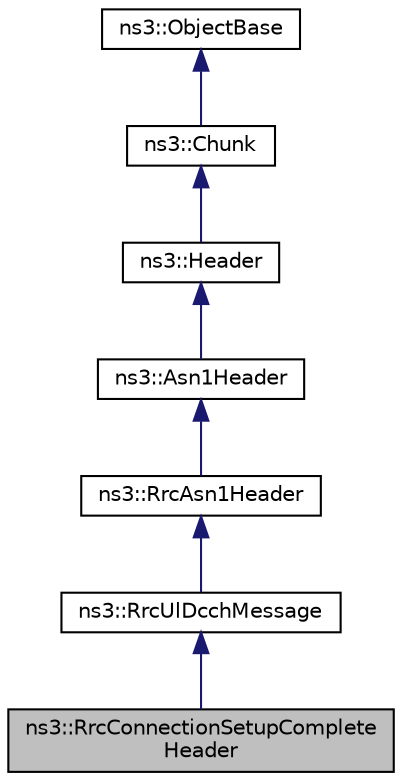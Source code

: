 digraph "ns3::RrcConnectionSetupCompleteHeader"
{
 // LATEX_PDF_SIZE
  edge [fontname="Helvetica",fontsize="10",labelfontname="Helvetica",labelfontsize="10"];
  node [fontname="Helvetica",fontsize="10",shape=record];
  Node1 [label="ns3::RrcConnectionSetupComplete\lHeader",height=0.2,width=0.4,color="black", fillcolor="grey75", style="filled", fontcolor="black",tooltip="This class manages the serialization/deserialization of RrcConnectionSetupComplete IE."];
  Node2 -> Node1 [dir="back",color="midnightblue",fontsize="10",style="solid",fontname="Helvetica"];
  Node2 [label="ns3::RrcUlDcchMessage",height=0.2,width=0.4,color="black", fillcolor="white", style="filled",URL="$classns3_1_1_rrc_ul_dcch_message.html",tooltip="This class only serves to discriminate which message type has been received in uplink (ue to eNb) for..."];
  Node3 -> Node2 [dir="back",color="midnightblue",fontsize="10",style="solid",fontname="Helvetica"];
  Node3 [label="ns3::RrcAsn1Header",height=0.2,width=0.4,color="black", fillcolor="white", style="filled",URL="$classns3_1_1_rrc_asn1_header.html",tooltip="This class extends Asn1Header functions, adding serialization/deserialization of some Information ele..."];
  Node4 -> Node3 [dir="back",color="midnightblue",fontsize="10",style="solid",fontname="Helvetica"];
  Node4 [label="ns3::Asn1Header",height=0.2,width=0.4,color="black", fillcolor="white", style="filled",URL="$classns3_1_1_asn1_header.html",tooltip="This class has the purpose to encode Information Elements according to ASN.1 syntax,..."];
  Node5 -> Node4 [dir="back",color="midnightblue",fontsize="10",style="solid",fontname="Helvetica"];
  Node5 [label="ns3::Header",height=0.2,width=0.4,color="black", fillcolor="white", style="filled",URL="$classns3_1_1_header.html",tooltip="Protocol header serialization and deserialization."];
  Node6 -> Node5 [dir="back",color="midnightblue",fontsize="10",style="solid",fontname="Helvetica"];
  Node6 [label="ns3::Chunk",height=0.2,width=0.4,color="black", fillcolor="white", style="filled",URL="$classns3_1_1_chunk.html",tooltip="abstract base class for ns3::Header and ns3::Trailer"];
  Node7 -> Node6 [dir="back",color="midnightblue",fontsize="10",style="solid",fontname="Helvetica"];
  Node7 [label="ns3::ObjectBase",height=0.2,width=0.4,color="black", fillcolor="white", style="filled",URL="$classns3_1_1_object_base.html",tooltip="Anchor the ns-3 type and attribute system."];
}
